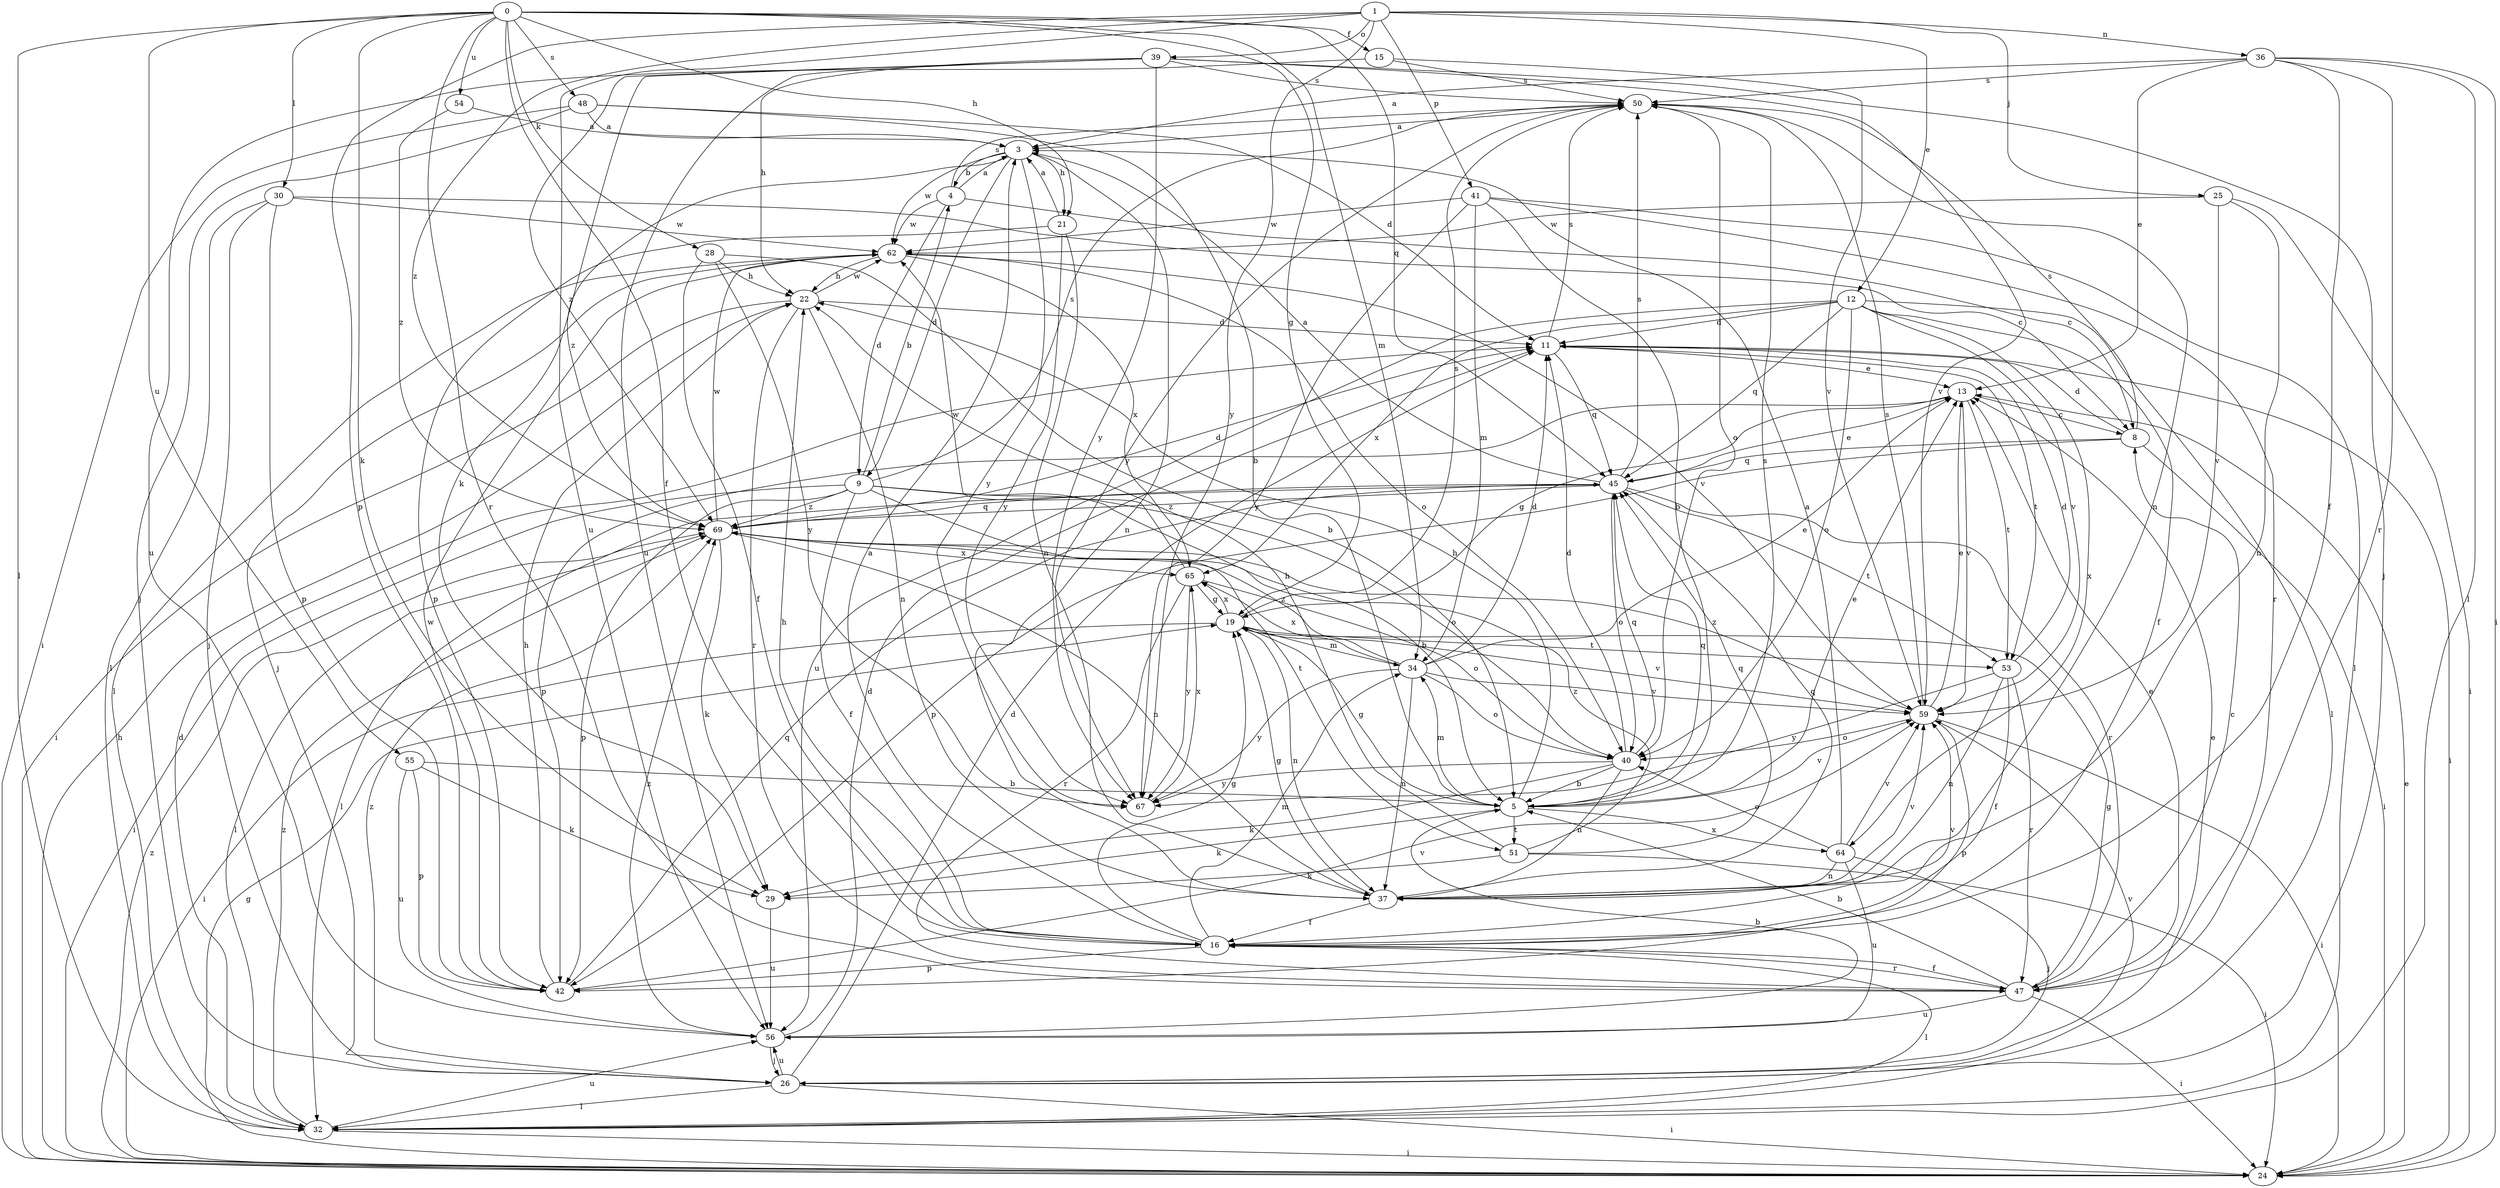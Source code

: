 strict digraph  {
0;
1;
3;
4;
5;
8;
9;
11;
12;
13;
15;
16;
19;
21;
22;
24;
25;
26;
28;
29;
30;
32;
34;
36;
37;
39;
40;
41;
42;
45;
47;
48;
50;
51;
53;
54;
55;
56;
59;
62;
64;
65;
67;
69;
0 -> 15  [label=f];
0 -> 16  [label=f];
0 -> 19  [label=g];
0 -> 21  [label=h];
0 -> 28  [label=k];
0 -> 29  [label=k];
0 -> 30  [label=l];
0 -> 32  [label=l];
0 -> 34  [label=m];
0 -> 45  [label=q];
0 -> 47  [label=r];
0 -> 48  [label=s];
0 -> 54  [label=u];
0 -> 55  [label=u];
1 -> 12  [label=e];
1 -> 25  [label=j];
1 -> 36  [label=n];
1 -> 39  [label=o];
1 -> 41  [label=p];
1 -> 42  [label=p];
1 -> 56  [label=u];
1 -> 67  [label=y];
1 -> 69  [label=z];
3 -> 4  [label=b];
3 -> 9  [label=d];
3 -> 21  [label=h];
3 -> 37  [label=n];
3 -> 62  [label=w];
3 -> 67  [label=y];
3 -> 69  [label=z];
4 -> 3  [label=a];
4 -> 8  [label=c];
4 -> 9  [label=d];
4 -> 50  [label=s];
4 -> 62  [label=w];
5 -> 13  [label=e];
5 -> 19  [label=g];
5 -> 22  [label=h];
5 -> 29  [label=k];
5 -> 34  [label=m];
5 -> 45  [label=q];
5 -> 50  [label=s];
5 -> 51  [label=t];
5 -> 59  [label=v];
5 -> 64  [label=x];
8 -> 11  [label=d];
8 -> 24  [label=i];
8 -> 42  [label=p];
8 -> 45  [label=q];
8 -> 50  [label=s];
9 -> 4  [label=b];
9 -> 5  [label=b];
9 -> 16  [label=f];
9 -> 24  [label=i];
9 -> 40  [label=o];
9 -> 42  [label=p];
9 -> 50  [label=s];
9 -> 51  [label=t];
9 -> 69  [label=z];
11 -> 13  [label=e];
11 -> 24  [label=i];
11 -> 45  [label=q];
11 -> 50  [label=s];
11 -> 53  [label=t];
12 -> 11  [label=d];
12 -> 16  [label=f];
12 -> 32  [label=l];
12 -> 40  [label=o];
12 -> 45  [label=q];
12 -> 56  [label=u];
12 -> 59  [label=v];
12 -> 64  [label=x];
12 -> 65  [label=x];
13 -> 8  [label=c];
13 -> 19  [label=g];
13 -> 42  [label=p];
13 -> 53  [label=t];
13 -> 59  [label=v];
15 -> 50  [label=s];
15 -> 56  [label=u];
15 -> 59  [label=v];
16 -> 3  [label=a];
16 -> 19  [label=g];
16 -> 22  [label=h];
16 -> 32  [label=l];
16 -> 34  [label=m];
16 -> 42  [label=p];
16 -> 47  [label=r];
16 -> 59  [label=v];
19 -> 24  [label=i];
19 -> 34  [label=m];
19 -> 37  [label=n];
19 -> 50  [label=s];
19 -> 53  [label=t];
19 -> 59  [label=v];
19 -> 65  [label=x];
21 -> 3  [label=a];
21 -> 37  [label=n];
21 -> 42  [label=p];
21 -> 67  [label=y];
22 -> 11  [label=d];
22 -> 24  [label=i];
22 -> 37  [label=n];
22 -> 47  [label=r];
22 -> 62  [label=w];
24 -> 13  [label=e];
24 -> 19  [label=g];
24 -> 22  [label=h];
24 -> 69  [label=z];
25 -> 24  [label=i];
25 -> 37  [label=n];
25 -> 59  [label=v];
25 -> 62  [label=w];
26 -> 11  [label=d];
26 -> 13  [label=e];
26 -> 24  [label=i];
26 -> 32  [label=l];
26 -> 56  [label=u];
26 -> 59  [label=v];
26 -> 69  [label=z];
28 -> 5  [label=b];
28 -> 16  [label=f];
28 -> 22  [label=h];
28 -> 67  [label=y];
29 -> 56  [label=u];
30 -> 8  [label=c];
30 -> 26  [label=j];
30 -> 32  [label=l];
30 -> 42  [label=p];
30 -> 62  [label=w];
32 -> 11  [label=d];
32 -> 24  [label=i];
32 -> 56  [label=u];
32 -> 69  [label=z];
34 -> 11  [label=d];
34 -> 13  [label=e];
34 -> 37  [label=n];
34 -> 40  [label=o];
34 -> 59  [label=v];
34 -> 65  [label=x];
34 -> 67  [label=y];
34 -> 69  [label=z];
36 -> 3  [label=a];
36 -> 13  [label=e];
36 -> 16  [label=f];
36 -> 24  [label=i];
36 -> 32  [label=l];
36 -> 47  [label=r];
36 -> 50  [label=s];
37 -> 16  [label=f];
37 -> 19  [label=g];
37 -> 45  [label=q];
37 -> 59  [label=v];
39 -> 22  [label=h];
39 -> 26  [label=j];
39 -> 29  [label=k];
39 -> 50  [label=s];
39 -> 56  [label=u];
39 -> 59  [label=v];
39 -> 67  [label=y];
39 -> 69  [label=z];
40 -> 5  [label=b];
40 -> 11  [label=d];
40 -> 29  [label=k];
40 -> 37  [label=n];
40 -> 45  [label=q];
40 -> 67  [label=y];
41 -> 5  [label=b];
41 -> 32  [label=l];
41 -> 34  [label=m];
41 -> 47  [label=r];
41 -> 62  [label=w];
41 -> 67  [label=y];
42 -> 22  [label=h];
42 -> 45  [label=q];
42 -> 59  [label=v];
42 -> 62  [label=w];
45 -> 3  [label=a];
45 -> 13  [label=e];
45 -> 32  [label=l];
45 -> 40  [label=o];
45 -> 47  [label=r];
45 -> 50  [label=s];
45 -> 53  [label=t];
45 -> 69  [label=z];
47 -> 5  [label=b];
47 -> 8  [label=c];
47 -> 13  [label=e];
47 -> 16  [label=f];
47 -> 19  [label=g];
47 -> 24  [label=i];
47 -> 56  [label=u];
48 -> 3  [label=a];
48 -> 5  [label=b];
48 -> 11  [label=d];
48 -> 24  [label=i];
48 -> 26  [label=j];
50 -> 3  [label=a];
50 -> 37  [label=n];
50 -> 40  [label=o];
50 -> 67  [label=y];
51 -> 22  [label=h];
51 -> 24  [label=i];
51 -> 29  [label=k];
51 -> 45  [label=q];
51 -> 69  [label=z];
53 -> 11  [label=d];
53 -> 16  [label=f];
53 -> 37  [label=n];
53 -> 47  [label=r];
53 -> 67  [label=y];
54 -> 3  [label=a];
54 -> 69  [label=z];
55 -> 5  [label=b];
55 -> 29  [label=k];
55 -> 42  [label=p];
55 -> 56  [label=u];
56 -> 5  [label=b];
56 -> 11  [label=d];
56 -> 26  [label=j];
56 -> 69  [label=z];
59 -> 13  [label=e];
59 -> 24  [label=i];
59 -> 40  [label=o];
59 -> 42  [label=p];
59 -> 50  [label=s];
59 -> 69  [label=z];
62 -> 22  [label=h];
62 -> 26  [label=j];
62 -> 32  [label=l];
62 -> 40  [label=o];
62 -> 59  [label=v];
62 -> 65  [label=x];
64 -> 3  [label=a];
64 -> 26  [label=j];
64 -> 37  [label=n];
64 -> 40  [label=o];
64 -> 56  [label=u];
64 -> 59  [label=v];
65 -> 19  [label=g];
65 -> 40  [label=o];
65 -> 47  [label=r];
65 -> 62  [label=w];
65 -> 67  [label=y];
67 -> 65  [label=x];
69 -> 11  [label=d];
69 -> 29  [label=k];
69 -> 32  [label=l];
69 -> 37  [label=n];
69 -> 45  [label=q];
69 -> 62  [label=w];
69 -> 65  [label=x];
}
